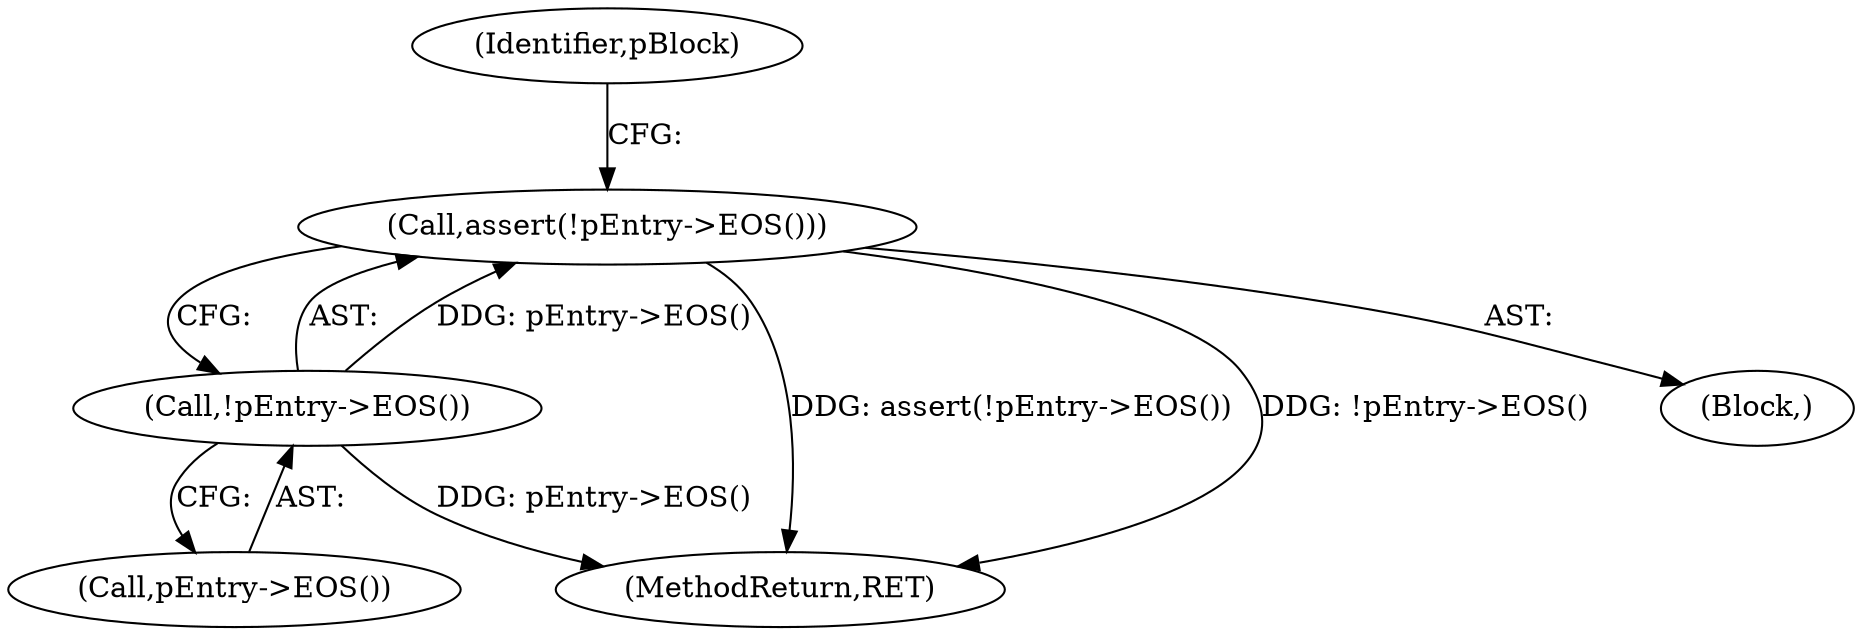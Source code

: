 digraph "0_Android_04839626ed859623901ebd3a5fd483982186b59d_78@API" {
"1000169" [label="(Call,assert(!pEntry->EOS()))"];
"1000170" [label="(Call,!pEntry->EOS())"];
"1000169" [label="(Call,assert(!pEntry->EOS()))"];
"1000173" [label="(Identifier,pBlock)"];
"1000170" [label="(Call,!pEntry->EOS())"];
"1000302" [label="(MethodReturn,RET)"];
"1000171" [label="(Call,pEntry->EOS())"];
"1000147" [label="(Block,)"];
"1000169" -> "1000147"  [label="AST: "];
"1000169" -> "1000170"  [label="CFG: "];
"1000170" -> "1000169"  [label="AST: "];
"1000173" -> "1000169"  [label="CFG: "];
"1000169" -> "1000302"  [label="DDG: assert(!pEntry->EOS())"];
"1000169" -> "1000302"  [label="DDG: !pEntry->EOS()"];
"1000170" -> "1000169"  [label="DDG: pEntry->EOS()"];
"1000170" -> "1000171"  [label="CFG: "];
"1000171" -> "1000170"  [label="AST: "];
"1000170" -> "1000302"  [label="DDG: pEntry->EOS()"];
}
